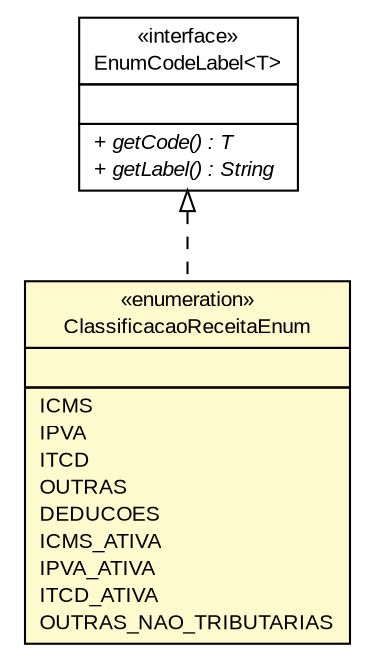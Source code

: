 #!/usr/local/bin/dot
#
# Class diagram 
# Generated by UMLGraph version R5_6 (http://www.umlgraph.org/)
#

digraph G {
	edge [fontname="arial",fontsize=10,labelfontname="arial",labelfontsize=10];
	node [fontname="arial",fontsize=10,shape=plaintext];
	nodesep=0.25;
	ranksep=0.5;
	// br.gov.to.sefaz.arr.parametros.persistence.enums.ClassificacaoReceitaEnum
	c7951 [label=<<table title="br.gov.to.sefaz.arr.parametros.persistence.enums.ClassificacaoReceitaEnum" border="0" cellborder="1" cellspacing="0" cellpadding="2" port="p" bgcolor="lemonChiffon" href="./ClassificacaoReceitaEnum.html">
		<tr><td><table border="0" cellspacing="0" cellpadding="1">
<tr><td align="center" balign="center"> &#171;enumeration&#187; </td></tr>
<tr><td align="center" balign="center"> ClassificacaoReceitaEnum </td></tr>
		</table></td></tr>
		<tr><td><table border="0" cellspacing="0" cellpadding="1">
<tr><td align="left" balign="left">  </td></tr>
		</table></td></tr>
		<tr><td><table border="0" cellspacing="0" cellpadding="1">
<tr><td align="left" balign="left"> ICMS </td></tr>
<tr><td align="left" balign="left"> IPVA </td></tr>
<tr><td align="left" balign="left"> ITCD </td></tr>
<tr><td align="left" balign="left"> OUTRAS </td></tr>
<tr><td align="left" balign="left"> DEDUCOES </td></tr>
<tr><td align="left" balign="left"> ICMS_ATIVA </td></tr>
<tr><td align="left" balign="left"> IPVA_ATIVA </td></tr>
<tr><td align="left" balign="left"> ITCD_ATIVA </td></tr>
<tr><td align="left" balign="left"> OUTRAS_NAO_TRIBUTARIAS </td></tr>
		</table></td></tr>
		</table>>, URL="./ClassificacaoReceitaEnum.html", fontname="arial", fontcolor="black", fontsize=10.0];
	//br.gov.to.sefaz.arr.parametros.persistence.enums.ClassificacaoReceitaEnum implements br.gov.to.sefaz.persistence.enums.EnumCodeLabel<T>
	c7977:p -> c7951:p [dir=back,arrowtail=empty,style=dashed];
	// br.gov.to.sefaz.persistence.enums.EnumCodeLabel<T>
	c7977 [label=<<table title="br.gov.to.sefaz.persistence.enums.EnumCodeLabel" border="0" cellborder="1" cellspacing="0" cellpadding="2" port="p" href="http://java.sun.com/j2se/1.4.2/docs/api/br/gov/to/sefaz/persistence/enums/EnumCodeLabel.html">
		<tr><td><table border="0" cellspacing="0" cellpadding="1">
<tr><td align="center" balign="center"> &#171;interface&#187; </td></tr>
<tr><td align="center" balign="center"> EnumCodeLabel&lt;T&gt; </td></tr>
		</table></td></tr>
		<tr><td><table border="0" cellspacing="0" cellpadding="1">
<tr><td align="left" balign="left">  </td></tr>
		</table></td></tr>
		<tr><td><table border="0" cellspacing="0" cellpadding="1">
<tr><td align="left" balign="left"><font face="arial italic" point-size="10.0"> + getCode() : T </font></td></tr>
<tr><td align="left" balign="left"><font face="arial italic" point-size="10.0"> + getLabel() : String </font></td></tr>
		</table></td></tr>
		</table>>, URL="http://java.sun.com/j2se/1.4.2/docs/api/br/gov/to/sefaz/persistence/enums/EnumCodeLabel.html", fontname="arial", fontcolor="black", fontsize=10.0];
}

